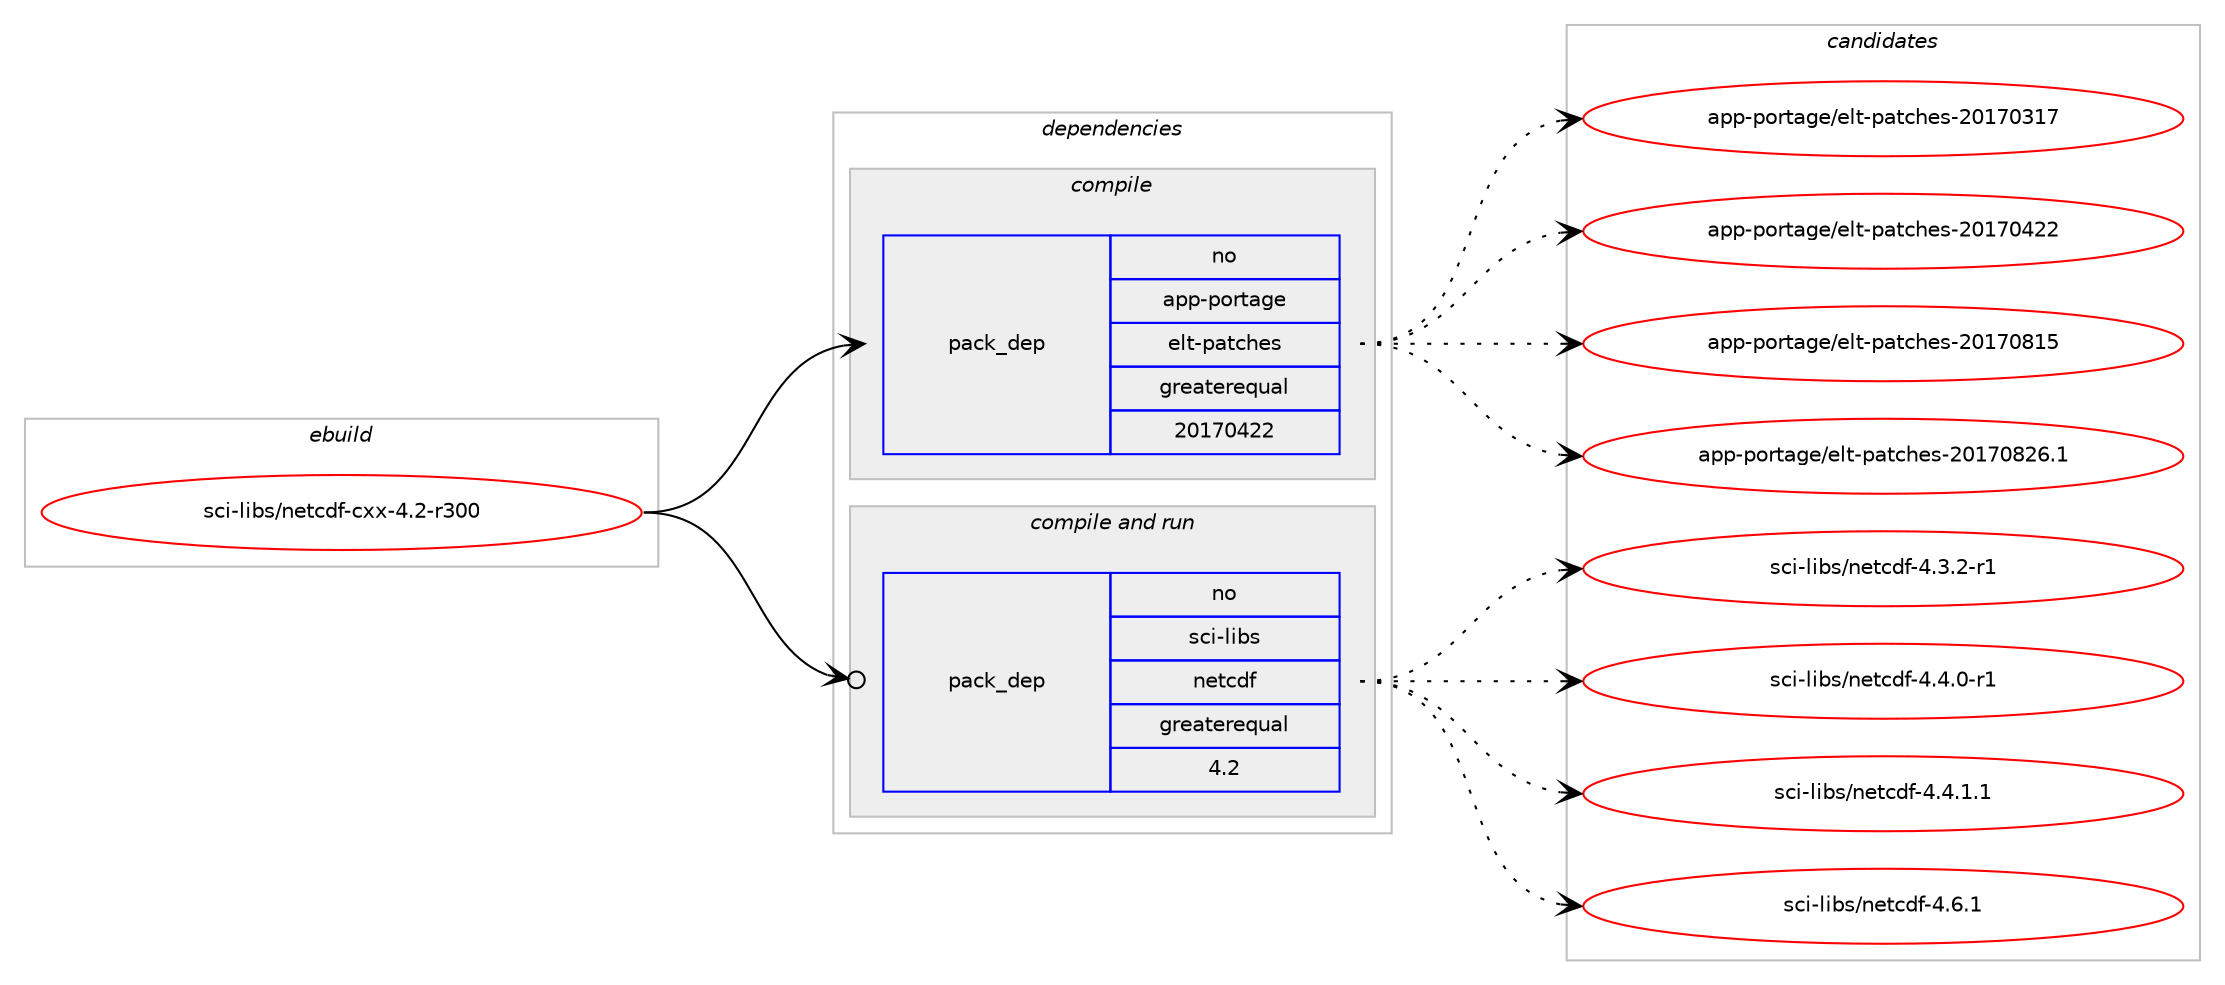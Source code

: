 digraph prolog {

# *************
# Graph options
# *************

newrank=true;
concentrate=true;
compound=true;
graph [rankdir=LR,fontname=Helvetica,fontsize=10,ranksep=1.5];#, ranksep=2.5, nodesep=0.2];
edge  [arrowhead=vee];
node  [fontname=Helvetica,fontsize=10];

# **********
# The ebuild
# **********

subgraph cluster_leftcol {
color=gray;
rank=same;
label=<<i>ebuild</i>>;
id [label="sci-libs/netcdf-cxx-4.2-r300", color=red, width=4, href="../sci-libs/netcdf-cxx-4.2-r300.svg"];
}

# ****************
# The dependencies
# ****************

subgraph cluster_midcol {
color=gray;
label=<<i>dependencies</i>>;
subgraph cluster_compile {
fillcolor="#eeeeee";
style=filled;
label=<<i>compile</i>>;
subgraph pack1803 {
dependency2635 [label=<<TABLE BORDER="0" CELLBORDER="1" CELLSPACING="0" CELLPADDING="4" WIDTH="220"><TR><TD ROWSPAN="6" CELLPADDING="30">pack_dep</TD></TR><TR><TD WIDTH="110">no</TD></TR><TR><TD>app-portage</TD></TR><TR><TD>elt-patches</TD></TR><TR><TD>greaterequal</TD></TR><TR><TD>20170422</TD></TR></TABLE>>, shape=none, color=blue];
}
id:e -> dependency2635:w [weight=20,style="solid",arrowhead="vee"];
}
subgraph cluster_compileandrun {
fillcolor="#eeeeee";
style=filled;
label=<<i>compile and run</i>>;
subgraph pack1804 {
dependency2636 [label=<<TABLE BORDER="0" CELLBORDER="1" CELLSPACING="0" CELLPADDING="4" WIDTH="220"><TR><TD ROWSPAN="6" CELLPADDING="30">pack_dep</TD></TR><TR><TD WIDTH="110">no</TD></TR><TR><TD>sci-libs</TD></TR><TR><TD>netcdf</TD></TR><TR><TD>greaterequal</TD></TR><TR><TD>4.2</TD></TR></TABLE>>, shape=none, color=blue];
}
id:e -> dependency2636:w [weight=20,style="solid",arrowhead="odotvee"];
}
subgraph cluster_run {
fillcolor="#eeeeee";
style=filled;
label=<<i>run</i>>;
}
}

# **************
# The candidates
# **************

subgraph cluster_choices {
rank=same;
color=gray;
label=<<i>candidates</i>>;

subgraph choice1803 {
color=black;
nodesep=1;
choice97112112451121111141169710310147101108116451129711699104101115455048495548514955 [label="app-portage/elt-patches-20170317", color=red, width=4,href="../app-portage/elt-patches-20170317.svg"];
choice97112112451121111141169710310147101108116451129711699104101115455048495548525050 [label="app-portage/elt-patches-20170422", color=red, width=4,href="../app-portage/elt-patches-20170422.svg"];
choice97112112451121111141169710310147101108116451129711699104101115455048495548564953 [label="app-portage/elt-patches-20170815", color=red, width=4,href="../app-portage/elt-patches-20170815.svg"];
choice971121124511211111411697103101471011081164511297116991041011154550484955485650544649 [label="app-portage/elt-patches-20170826.1", color=red, width=4,href="../app-portage/elt-patches-20170826.1.svg"];
dependency2635:e -> choice97112112451121111141169710310147101108116451129711699104101115455048495548514955:w [style=dotted,weight="100"];
dependency2635:e -> choice97112112451121111141169710310147101108116451129711699104101115455048495548525050:w [style=dotted,weight="100"];
dependency2635:e -> choice97112112451121111141169710310147101108116451129711699104101115455048495548564953:w [style=dotted,weight="100"];
dependency2635:e -> choice971121124511211111411697103101471011081164511297116991041011154550484955485650544649:w [style=dotted,weight="100"];
}
subgraph choice1804 {
color=black;
nodesep=1;
choice11599105451081059811547110101116991001024552465146504511449 [label="sci-libs/netcdf-4.3.2-r1", color=red, width=4,href="../sci-libs/netcdf-4.3.2-r1.svg"];
choice11599105451081059811547110101116991001024552465246484511449 [label="sci-libs/netcdf-4.4.0-r1", color=red, width=4,href="../sci-libs/netcdf-4.4.0-r1.svg"];
choice11599105451081059811547110101116991001024552465246494649 [label="sci-libs/netcdf-4.4.1.1", color=red, width=4,href="../sci-libs/netcdf-4.4.1.1.svg"];
choice1159910545108105981154711010111699100102455246544649 [label="sci-libs/netcdf-4.6.1", color=red, width=4,href="../sci-libs/netcdf-4.6.1.svg"];
dependency2636:e -> choice11599105451081059811547110101116991001024552465146504511449:w [style=dotted,weight="100"];
dependency2636:e -> choice11599105451081059811547110101116991001024552465246484511449:w [style=dotted,weight="100"];
dependency2636:e -> choice11599105451081059811547110101116991001024552465246494649:w [style=dotted,weight="100"];
dependency2636:e -> choice1159910545108105981154711010111699100102455246544649:w [style=dotted,weight="100"];
}
}

}
